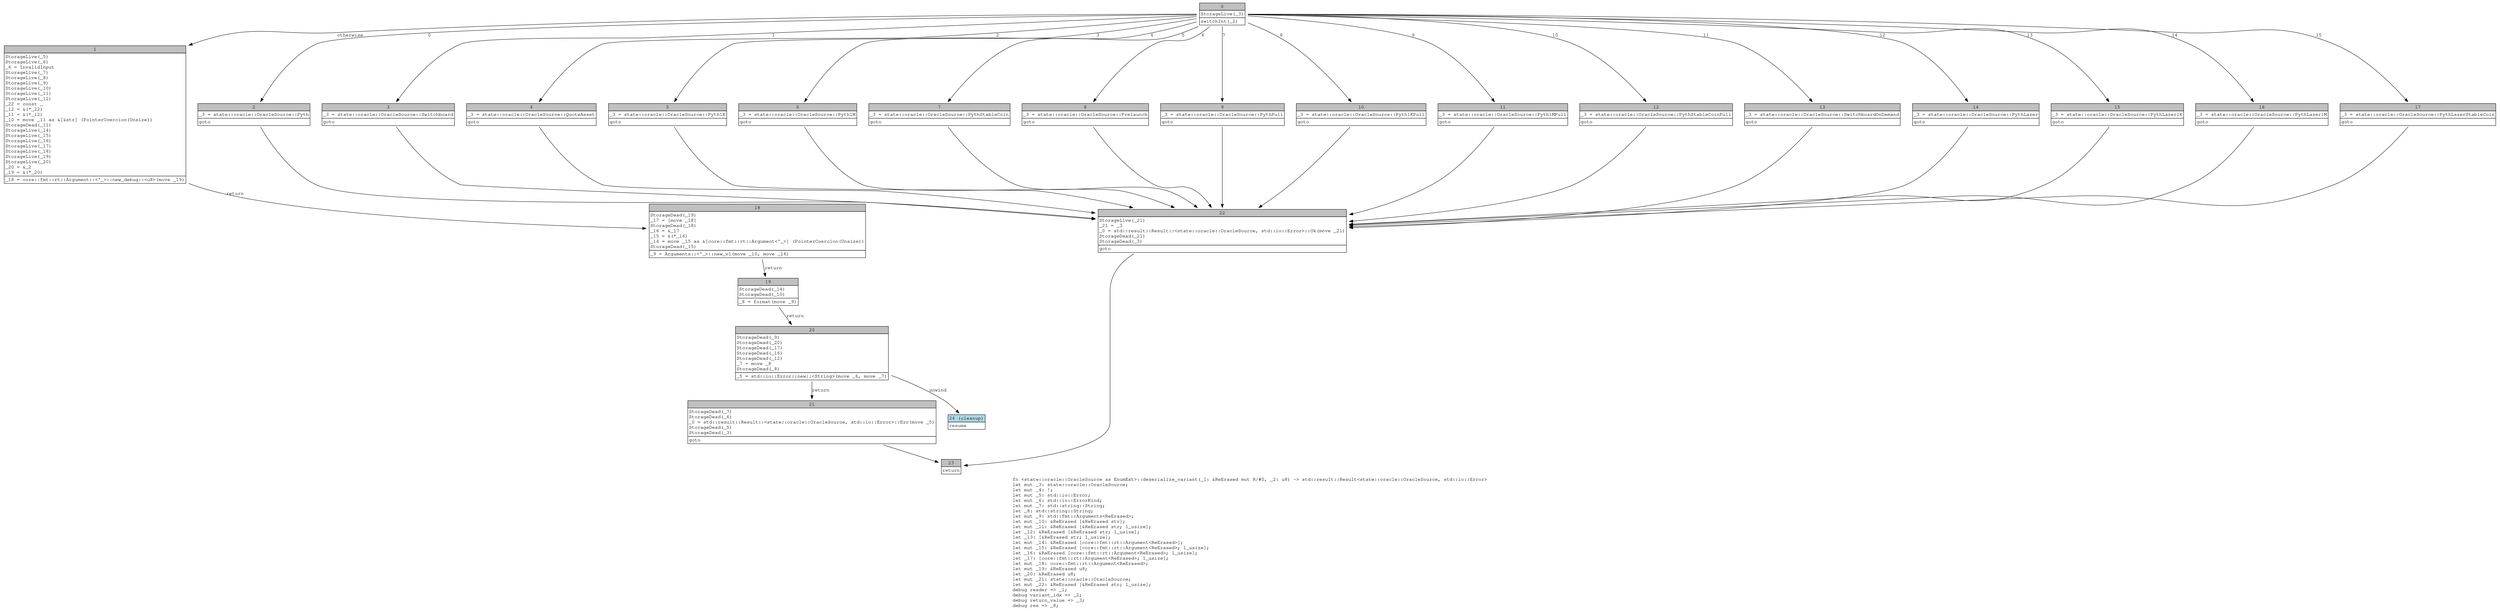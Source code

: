 digraph Mir_0_16722 {
    graph [fontname="Courier, monospace"];
    node [fontname="Courier, monospace"];
    edge [fontname="Courier, monospace"];
    label=<fn &lt;state::oracle::OracleSource as EnumExt&gt;::deserialize_variant(_1: &amp;ReErased mut R/#0, _2: u8) -&gt; std::result::Result&lt;state::oracle::OracleSource, std::io::Error&gt;<br align="left"/>let mut _3: state::oracle::OracleSource;<br align="left"/>let mut _4: !;<br align="left"/>let mut _5: std::io::Error;<br align="left"/>let mut _6: std::io::ErrorKind;<br align="left"/>let mut _7: std::string::String;<br align="left"/>let _8: std::string::String;<br align="left"/>let mut _9: std::fmt::Arguments&lt;ReErased&gt;;<br align="left"/>let mut _10: &amp;ReErased [&amp;ReErased str];<br align="left"/>let mut _11: &amp;ReErased [&amp;ReErased str; 1_usize];<br align="left"/>let _12: &amp;ReErased [&amp;ReErased str; 1_usize];<br align="left"/>let _13: [&amp;ReErased str; 1_usize];<br align="left"/>let mut _14: &amp;ReErased [core::fmt::rt::Argument&lt;ReErased&gt;];<br align="left"/>let mut _15: &amp;ReErased [core::fmt::rt::Argument&lt;ReErased&gt;; 1_usize];<br align="left"/>let _16: &amp;ReErased [core::fmt::rt::Argument&lt;ReErased&gt;; 1_usize];<br align="left"/>let _17: [core::fmt::rt::Argument&lt;ReErased&gt;; 1_usize];<br align="left"/>let mut _18: core::fmt::rt::Argument&lt;ReErased&gt;;<br align="left"/>let mut _19: &amp;ReErased u8;<br align="left"/>let _20: &amp;ReErased u8;<br align="left"/>let mut _21: state::oracle::OracleSource;<br align="left"/>let mut _22: &amp;ReErased [&amp;ReErased str; 1_usize];<br align="left"/>debug reader =&gt; _1;<br align="left"/>debug variant_idx =&gt; _2;<br align="left"/>debug return_value =&gt; _3;<br align="left"/>debug res =&gt; _8;<br align="left"/>>;
    bb0__0_16722 [shape="none", label=<<table border="0" cellborder="1" cellspacing="0"><tr><td bgcolor="gray" align="center" colspan="1">0</td></tr><tr><td align="left" balign="left">StorageLive(_3)<br/></td></tr><tr><td align="left">switchInt(_2)</td></tr></table>>];
    bb1__0_16722 [shape="none", label=<<table border="0" cellborder="1" cellspacing="0"><tr><td bgcolor="gray" align="center" colspan="1">1</td></tr><tr><td align="left" balign="left">StorageLive(_5)<br/>StorageLive(_6)<br/>_6 = InvalidInput<br/>StorageLive(_7)<br/>StorageLive(_8)<br/>StorageLive(_9)<br/>StorageLive(_10)<br/>StorageLive(_11)<br/>StorageLive(_12)<br/>_22 = const _<br/>_12 = &amp;(*_22)<br/>_11 = &amp;(*_12)<br/>_10 = move _11 as &amp;[&amp;str] (PointerCoercion(Unsize))<br/>StorageDead(_11)<br/>StorageLive(_14)<br/>StorageLive(_15)<br/>StorageLive(_16)<br/>StorageLive(_17)<br/>StorageLive(_18)<br/>StorageLive(_19)<br/>StorageLive(_20)<br/>_20 = &amp;_2<br/>_19 = &amp;(*_20)<br/></td></tr><tr><td align="left">_18 = core::fmt::rt::Argument::&lt;'_&gt;::new_debug::&lt;u8&gt;(move _19)</td></tr></table>>];
    bb2__0_16722 [shape="none", label=<<table border="0" cellborder="1" cellspacing="0"><tr><td bgcolor="gray" align="center" colspan="1">2</td></tr><tr><td align="left" balign="left">_3 = state::oracle::OracleSource::Pyth<br/></td></tr><tr><td align="left">goto</td></tr></table>>];
    bb3__0_16722 [shape="none", label=<<table border="0" cellborder="1" cellspacing="0"><tr><td bgcolor="gray" align="center" colspan="1">3</td></tr><tr><td align="left" balign="left">_3 = state::oracle::OracleSource::Switchboard<br/></td></tr><tr><td align="left">goto</td></tr></table>>];
    bb4__0_16722 [shape="none", label=<<table border="0" cellborder="1" cellspacing="0"><tr><td bgcolor="gray" align="center" colspan="1">4</td></tr><tr><td align="left" balign="left">_3 = state::oracle::OracleSource::QuoteAsset<br/></td></tr><tr><td align="left">goto</td></tr></table>>];
    bb5__0_16722 [shape="none", label=<<table border="0" cellborder="1" cellspacing="0"><tr><td bgcolor="gray" align="center" colspan="1">5</td></tr><tr><td align="left" balign="left">_3 = state::oracle::OracleSource::Pyth1K<br/></td></tr><tr><td align="left">goto</td></tr></table>>];
    bb6__0_16722 [shape="none", label=<<table border="0" cellborder="1" cellspacing="0"><tr><td bgcolor="gray" align="center" colspan="1">6</td></tr><tr><td align="left" balign="left">_3 = state::oracle::OracleSource::Pyth1M<br/></td></tr><tr><td align="left">goto</td></tr></table>>];
    bb7__0_16722 [shape="none", label=<<table border="0" cellborder="1" cellspacing="0"><tr><td bgcolor="gray" align="center" colspan="1">7</td></tr><tr><td align="left" balign="left">_3 = state::oracle::OracleSource::PythStableCoin<br/></td></tr><tr><td align="left">goto</td></tr></table>>];
    bb8__0_16722 [shape="none", label=<<table border="0" cellborder="1" cellspacing="0"><tr><td bgcolor="gray" align="center" colspan="1">8</td></tr><tr><td align="left" balign="left">_3 = state::oracle::OracleSource::Prelaunch<br/></td></tr><tr><td align="left">goto</td></tr></table>>];
    bb9__0_16722 [shape="none", label=<<table border="0" cellborder="1" cellspacing="0"><tr><td bgcolor="gray" align="center" colspan="1">9</td></tr><tr><td align="left" balign="left">_3 = state::oracle::OracleSource::PythPull<br/></td></tr><tr><td align="left">goto</td></tr></table>>];
    bb10__0_16722 [shape="none", label=<<table border="0" cellborder="1" cellspacing="0"><tr><td bgcolor="gray" align="center" colspan="1">10</td></tr><tr><td align="left" balign="left">_3 = state::oracle::OracleSource::Pyth1KPull<br/></td></tr><tr><td align="left">goto</td></tr></table>>];
    bb11__0_16722 [shape="none", label=<<table border="0" cellborder="1" cellspacing="0"><tr><td bgcolor="gray" align="center" colspan="1">11</td></tr><tr><td align="left" balign="left">_3 = state::oracle::OracleSource::Pyth1MPull<br/></td></tr><tr><td align="left">goto</td></tr></table>>];
    bb12__0_16722 [shape="none", label=<<table border="0" cellborder="1" cellspacing="0"><tr><td bgcolor="gray" align="center" colspan="1">12</td></tr><tr><td align="left" balign="left">_3 = state::oracle::OracleSource::PythStableCoinPull<br/></td></tr><tr><td align="left">goto</td></tr></table>>];
    bb13__0_16722 [shape="none", label=<<table border="0" cellborder="1" cellspacing="0"><tr><td bgcolor="gray" align="center" colspan="1">13</td></tr><tr><td align="left" balign="left">_3 = state::oracle::OracleSource::SwitchboardOnDemand<br/></td></tr><tr><td align="left">goto</td></tr></table>>];
    bb14__0_16722 [shape="none", label=<<table border="0" cellborder="1" cellspacing="0"><tr><td bgcolor="gray" align="center" colspan="1">14</td></tr><tr><td align="left" balign="left">_3 = state::oracle::OracleSource::PythLazer<br/></td></tr><tr><td align="left">goto</td></tr></table>>];
    bb15__0_16722 [shape="none", label=<<table border="0" cellborder="1" cellspacing="0"><tr><td bgcolor="gray" align="center" colspan="1">15</td></tr><tr><td align="left" balign="left">_3 = state::oracle::OracleSource::PythLazer1K<br/></td></tr><tr><td align="left">goto</td></tr></table>>];
    bb16__0_16722 [shape="none", label=<<table border="0" cellborder="1" cellspacing="0"><tr><td bgcolor="gray" align="center" colspan="1">16</td></tr><tr><td align="left" balign="left">_3 = state::oracle::OracleSource::PythLazer1M<br/></td></tr><tr><td align="left">goto</td></tr></table>>];
    bb17__0_16722 [shape="none", label=<<table border="0" cellborder="1" cellspacing="0"><tr><td bgcolor="gray" align="center" colspan="1">17</td></tr><tr><td align="left" balign="left">_3 = state::oracle::OracleSource::PythLazerStableCoin<br/></td></tr><tr><td align="left">goto</td></tr></table>>];
    bb18__0_16722 [shape="none", label=<<table border="0" cellborder="1" cellspacing="0"><tr><td bgcolor="gray" align="center" colspan="1">18</td></tr><tr><td align="left" balign="left">StorageDead(_19)<br/>_17 = [move _18]<br/>StorageDead(_18)<br/>_16 = &amp;_17<br/>_15 = &amp;(*_16)<br/>_14 = move _15 as &amp;[core::fmt::rt::Argument&lt;'_&gt;] (PointerCoercion(Unsize))<br/>StorageDead(_15)<br/></td></tr><tr><td align="left">_9 = Arguments::&lt;'_&gt;::new_v1(move _10, move _14)</td></tr></table>>];
    bb19__0_16722 [shape="none", label=<<table border="0" cellborder="1" cellspacing="0"><tr><td bgcolor="gray" align="center" colspan="1">19</td></tr><tr><td align="left" balign="left">StorageDead(_14)<br/>StorageDead(_10)<br/></td></tr><tr><td align="left">_8 = format(move _9)</td></tr></table>>];
    bb20__0_16722 [shape="none", label=<<table border="0" cellborder="1" cellspacing="0"><tr><td bgcolor="gray" align="center" colspan="1">20</td></tr><tr><td align="left" balign="left">StorageDead(_9)<br/>StorageDead(_20)<br/>StorageDead(_17)<br/>StorageDead(_16)<br/>StorageDead(_12)<br/>_7 = move _8<br/>StorageDead(_8)<br/></td></tr><tr><td align="left">_5 = std::io::Error::new::&lt;String&gt;(move _6, move _7)</td></tr></table>>];
    bb21__0_16722 [shape="none", label=<<table border="0" cellborder="1" cellspacing="0"><tr><td bgcolor="gray" align="center" colspan="1">21</td></tr><tr><td align="left" balign="left">StorageDead(_7)<br/>StorageDead(_6)<br/>_0 = std::result::Result::&lt;state::oracle::OracleSource, std::io::Error&gt;::Err(move _5)<br/>StorageDead(_5)<br/>StorageDead(_3)<br/></td></tr><tr><td align="left">goto</td></tr></table>>];
    bb22__0_16722 [shape="none", label=<<table border="0" cellborder="1" cellspacing="0"><tr><td bgcolor="gray" align="center" colspan="1">22</td></tr><tr><td align="left" balign="left">StorageLive(_21)<br/>_21 = _3<br/>_0 = std::result::Result::&lt;state::oracle::OracleSource, std::io::Error&gt;::Ok(move _21)<br/>StorageDead(_21)<br/>StorageDead(_3)<br/></td></tr><tr><td align="left">goto</td></tr></table>>];
    bb23__0_16722 [shape="none", label=<<table border="0" cellborder="1" cellspacing="0"><tr><td bgcolor="gray" align="center" colspan="1">23</td></tr><tr><td align="left">return</td></tr></table>>];
    bb24__0_16722 [shape="none", label=<<table border="0" cellborder="1" cellspacing="0"><tr><td bgcolor="lightblue" align="center" colspan="1">24 (cleanup)</td></tr><tr><td align="left">resume</td></tr></table>>];
    bb0__0_16722 -> bb2__0_16722 [label="0"];
    bb0__0_16722 -> bb3__0_16722 [label="1"];
    bb0__0_16722 -> bb4__0_16722 [label="2"];
    bb0__0_16722 -> bb5__0_16722 [label="3"];
    bb0__0_16722 -> bb6__0_16722 [label="4"];
    bb0__0_16722 -> bb7__0_16722 [label="5"];
    bb0__0_16722 -> bb8__0_16722 [label="6"];
    bb0__0_16722 -> bb9__0_16722 [label="7"];
    bb0__0_16722 -> bb10__0_16722 [label="8"];
    bb0__0_16722 -> bb11__0_16722 [label="9"];
    bb0__0_16722 -> bb12__0_16722 [label="10"];
    bb0__0_16722 -> bb13__0_16722 [label="11"];
    bb0__0_16722 -> bb14__0_16722 [label="12"];
    bb0__0_16722 -> bb15__0_16722 [label="13"];
    bb0__0_16722 -> bb16__0_16722 [label="14"];
    bb0__0_16722 -> bb17__0_16722 [label="15"];
    bb0__0_16722 -> bb1__0_16722 [label="otherwise"];
    bb1__0_16722 -> bb18__0_16722 [label="return"];
    bb2__0_16722 -> bb22__0_16722 [label=""];
    bb3__0_16722 -> bb22__0_16722 [label=""];
    bb4__0_16722 -> bb22__0_16722 [label=""];
    bb5__0_16722 -> bb22__0_16722 [label=""];
    bb6__0_16722 -> bb22__0_16722 [label=""];
    bb7__0_16722 -> bb22__0_16722 [label=""];
    bb8__0_16722 -> bb22__0_16722 [label=""];
    bb9__0_16722 -> bb22__0_16722 [label=""];
    bb10__0_16722 -> bb22__0_16722 [label=""];
    bb11__0_16722 -> bb22__0_16722 [label=""];
    bb12__0_16722 -> bb22__0_16722 [label=""];
    bb13__0_16722 -> bb22__0_16722 [label=""];
    bb14__0_16722 -> bb22__0_16722 [label=""];
    bb15__0_16722 -> bb22__0_16722 [label=""];
    bb16__0_16722 -> bb22__0_16722 [label=""];
    bb17__0_16722 -> bb22__0_16722 [label=""];
    bb18__0_16722 -> bb19__0_16722 [label="return"];
    bb19__0_16722 -> bb20__0_16722 [label="return"];
    bb20__0_16722 -> bb21__0_16722 [label="return"];
    bb20__0_16722 -> bb24__0_16722 [label="unwind"];
    bb21__0_16722 -> bb23__0_16722 [label=""];
    bb22__0_16722 -> bb23__0_16722 [label=""];
}

